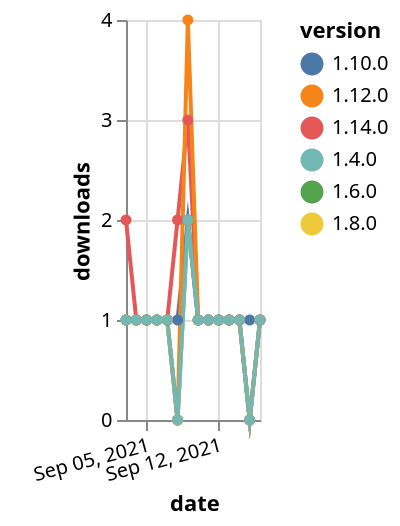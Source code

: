 {"$schema": "https://vega.github.io/schema/vega-lite/v5.json", "description": "A simple bar chart with embedded data.", "data": {"values": [{"date": "2021-09-03", "total": 210, "delta": 1, "version": "1.6.0"}, {"date": "2021-09-04", "total": 211, "delta": 1, "version": "1.6.0"}, {"date": "2021-09-05", "total": 212, "delta": 1, "version": "1.6.0"}, {"date": "2021-09-06", "total": 213, "delta": 1, "version": "1.6.0"}, {"date": "2021-09-07", "total": 214, "delta": 1, "version": "1.6.0"}, {"date": "2021-09-08", "total": 214, "delta": 0, "version": "1.6.0"}, {"date": "2021-09-09", "total": 216, "delta": 2, "version": "1.6.0"}, {"date": "2021-09-10", "total": 217, "delta": 1, "version": "1.6.0"}, {"date": "2021-09-11", "total": 218, "delta": 1, "version": "1.6.0"}, {"date": "2021-09-12", "total": 219, "delta": 1, "version": "1.6.0"}, {"date": "2021-09-13", "total": 220, "delta": 1, "version": "1.6.0"}, {"date": "2021-09-14", "total": 221, "delta": 1, "version": "1.6.0"}, {"date": "2021-09-15", "total": 221, "delta": 0, "version": "1.6.0"}, {"date": "2021-09-16", "total": 222, "delta": 1, "version": "1.6.0"}, {"date": "2021-09-03", "total": 192, "delta": 1, "version": "1.8.0"}, {"date": "2021-09-04", "total": 193, "delta": 1, "version": "1.8.0"}, {"date": "2021-09-05", "total": 194, "delta": 1, "version": "1.8.0"}, {"date": "2021-09-06", "total": 195, "delta": 1, "version": "1.8.0"}, {"date": "2021-09-07", "total": 196, "delta": 1, "version": "1.8.0"}, {"date": "2021-09-08", "total": 196, "delta": 0, "version": "1.8.0"}, {"date": "2021-09-09", "total": 198, "delta": 2, "version": "1.8.0"}, {"date": "2021-09-10", "total": 199, "delta": 1, "version": "1.8.0"}, {"date": "2021-09-11", "total": 200, "delta": 1, "version": "1.8.0"}, {"date": "2021-09-12", "total": 201, "delta": 1, "version": "1.8.0"}, {"date": "2021-09-13", "total": 202, "delta": 1, "version": "1.8.0"}, {"date": "2021-09-14", "total": 203, "delta": 1, "version": "1.8.0"}, {"date": "2021-09-15", "total": 203, "delta": 0, "version": "1.8.0"}, {"date": "2021-09-16", "total": 204, "delta": 1, "version": "1.8.0"}, {"date": "2021-09-03", "total": 169, "delta": 1, "version": "1.10.0"}, {"date": "2021-09-04", "total": 170, "delta": 1, "version": "1.10.0"}, {"date": "2021-09-05", "total": 171, "delta": 1, "version": "1.10.0"}, {"date": "2021-09-06", "total": 172, "delta": 1, "version": "1.10.0"}, {"date": "2021-09-07", "total": 173, "delta": 1, "version": "1.10.0"}, {"date": "2021-09-08", "total": 174, "delta": 1, "version": "1.10.0"}, {"date": "2021-09-09", "total": 176, "delta": 2, "version": "1.10.0"}, {"date": "2021-09-10", "total": 177, "delta": 1, "version": "1.10.0"}, {"date": "2021-09-11", "total": 178, "delta": 1, "version": "1.10.0"}, {"date": "2021-09-12", "total": 179, "delta": 1, "version": "1.10.0"}, {"date": "2021-09-13", "total": 180, "delta": 1, "version": "1.10.0"}, {"date": "2021-09-14", "total": 181, "delta": 1, "version": "1.10.0"}, {"date": "2021-09-15", "total": 182, "delta": 1, "version": "1.10.0"}, {"date": "2021-09-16", "total": 183, "delta": 1, "version": "1.10.0"}, {"date": "2021-09-03", "total": 131, "delta": 2, "version": "1.14.0"}, {"date": "2021-09-04", "total": 132, "delta": 1, "version": "1.14.0"}, {"date": "2021-09-05", "total": 133, "delta": 1, "version": "1.14.0"}, {"date": "2021-09-06", "total": 134, "delta": 1, "version": "1.14.0"}, {"date": "2021-09-07", "total": 135, "delta": 1, "version": "1.14.0"}, {"date": "2021-09-08", "total": 137, "delta": 2, "version": "1.14.0"}, {"date": "2021-09-09", "total": 140, "delta": 3, "version": "1.14.0"}, {"date": "2021-09-10", "total": 141, "delta": 1, "version": "1.14.0"}, {"date": "2021-09-11", "total": 142, "delta": 1, "version": "1.14.0"}, {"date": "2021-09-12", "total": 143, "delta": 1, "version": "1.14.0"}, {"date": "2021-09-13", "total": 144, "delta": 1, "version": "1.14.0"}, {"date": "2021-09-14", "total": 145, "delta": 1, "version": "1.14.0"}, {"date": "2021-09-15", "total": 145, "delta": 0, "version": "1.14.0"}, {"date": "2021-09-16", "total": 146, "delta": 1, "version": "1.14.0"}, {"date": "2021-09-03", "total": 202, "delta": 1, "version": "1.12.0"}, {"date": "2021-09-04", "total": 203, "delta": 1, "version": "1.12.0"}, {"date": "2021-09-05", "total": 204, "delta": 1, "version": "1.12.0"}, {"date": "2021-09-06", "total": 205, "delta": 1, "version": "1.12.0"}, {"date": "2021-09-07", "total": 206, "delta": 1, "version": "1.12.0"}, {"date": "2021-09-08", "total": 206, "delta": 0, "version": "1.12.0"}, {"date": "2021-09-09", "total": 210, "delta": 4, "version": "1.12.0"}, {"date": "2021-09-10", "total": 211, "delta": 1, "version": "1.12.0"}, {"date": "2021-09-11", "total": 212, "delta": 1, "version": "1.12.0"}, {"date": "2021-09-12", "total": 213, "delta": 1, "version": "1.12.0"}, {"date": "2021-09-13", "total": 214, "delta": 1, "version": "1.12.0"}, {"date": "2021-09-14", "total": 215, "delta": 1, "version": "1.12.0"}, {"date": "2021-09-15", "total": 215, "delta": 0, "version": "1.12.0"}, {"date": "2021-09-16", "total": 216, "delta": 1, "version": "1.12.0"}, {"date": "2021-09-03", "total": 249, "delta": 1, "version": "1.4.0"}, {"date": "2021-09-04", "total": 250, "delta": 1, "version": "1.4.0"}, {"date": "2021-09-05", "total": 251, "delta": 1, "version": "1.4.0"}, {"date": "2021-09-06", "total": 252, "delta": 1, "version": "1.4.0"}, {"date": "2021-09-07", "total": 253, "delta": 1, "version": "1.4.0"}, {"date": "2021-09-08", "total": 253, "delta": 0, "version": "1.4.0"}, {"date": "2021-09-09", "total": 255, "delta": 2, "version": "1.4.0"}, {"date": "2021-09-10", "total": 256, "delta": 1, "version": "1.4.0"}, {"date": "2021-09-11", "total": 257, "delta": 1, "version": "1.4.0"}, {"date": "2021-09-12", "total": 258, "delta": 1, "version": "1.4.0"}, {"date": "2021-09-13", "total": 259, "delta": 1, "version": "1.4.0"}, {"date": "2021-09-14", "total": 260, "delta": 1, "version": "1.4.0"}, {"date": "2021-09-15", "total": 260, "delta": 0, "version": "1.4.0"}, {"date": "2021-09-16", "total": 261, "delta": 1, "version": "1.4.0"}]}, "width": "container", "mark": {"type": "line", "point": {"filled": true}}, "encoding": {"x": {"field": "date", "type": "temporal", "timeUnit": "yearmonthdate", "title": "date", "axis": {"labelAngle": -15}}, "y": {"field": "delta", "type": "quantitative", "title": "downloads"}, "color": {"field": "version", "type": "nominal"}, "tooltip": {"field": "delta"}}}